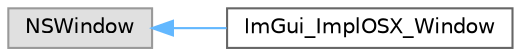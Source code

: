 digraph "类继承关系图"
{
 // LATEX_PDF_SIZE
  bgcolor="transparent";
  edge [fontname=Helvetica,fontsize=10,labelfontname=Helvetica,labelfontsize=10];
  node [fontname=Helvetica,fontsize=10,shape=box,height=0.2,width=0.4];
  rankdir="LR";
  Node0 [id="Node000000",label="NSWindow",height=0.2,width=0.4,color="grey60", fillcolor="#E0E0E0", style="filled",tooltip=" "];
  Node0 -> Node1 [id="edge1513_Node000000_Node000001",dir="back",color="steelblue1",style="solid",tooltip=" "];
  Node1 [id="Node000001",label="ImGui_ImplOSX_Window",height=0.2,width=0.4,color="grey40", fillcolor="white", style="filled",URL="$interface_im_gui___impl_o_s_x___window.html",tooltip=" "];
}

